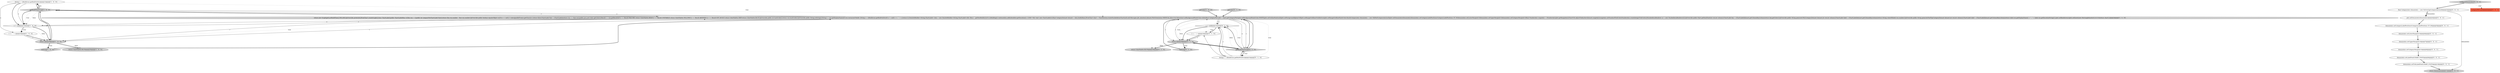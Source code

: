 digraph {
0 [style = filled, label = "String s = ((Build)run).getBuiltOnStr()@@@33@@@['1', '0', '0']", fillcolor = white, shape = ellipse image = "AAA0AAABBB1BBB"];
20 [style = filled, label = "domainAxis.setCategoryMargin(0.0)@@@8@@@['0', '0', '1']", fillcolor = white, shape = ellipse image = "AAA0AAABBB3BBB"];
2 [style = filled, label = "getBuildTimeGraph['1', '0', '0']", fillcolor = lightgray, shape = diamond image = "AAA0AAABBB1BBB"];
14 [style = filled, label = "return ColorPalette.BLUE@@@25@@@['0', '1', '0']", fillcolor = lightgray, shape = ellipse image = "AAA0AAABBB2BBB"];
5 [style = filled, label = "s != null@@@34@@@['1', '0', '0']", fillcolor = white, shape = diamond image = "AAA0AAABBB1BBB"];
6 [style = filled, label = "toString['1', '0', '0']", fillcolor = lightgray, shape = diamond image = "AAA0AAABBB1BBB"];
21 [style = filled, label = "plot.setDomainAxis(domainAxis)@@@4@@@['0', '0', '1']", fillcolor = white, shape = ellipse image = "AAA0AAABBB3BBB"];
26 [style = filled, label = "return domainAxis@@@11@@@['0', '0', '1']", fillcolor = lightgray, shape = ellipse image = "AAA0AAABBB3BBB"];
10 [style = filled, label = "String s = ((Build)run).getBuiltOnStr()@@@33@@@['0', '1', '0']", fillcolor = white, shape = ellipse image = "AAA0AAABBB2BBB"];
8 [style = filled, label = "return ColorPalette.BLUE@@@25@@@['1', '0', '0']", fillcolor = lightgray, shape = ellipse image = "AAA0AAABBB1BBB"];
12 [style = filled, label = "s != null@@@34@@@['0', '1', '0']", fillcolor = white, shape = diamond image = "AAA0AAABBB2BBB"];
25 [style = filled, label = "domainAxis.setUpperMargin(0.0)@@@7@@@['0', '0', '1']", fillcolor = white, shape = ellipse image = "AAA0AAABBB3BBB"];
7 [style = filled, label = "getColor['1', '0', '0']", fillcolor = lightgray, shape = diamond image = "AAA0AAABBB1BBB"];
27 [style = filled, label = "domainAxis.setLowerMargin(0.0)@@@6@@@['0', '0', '1']", fillcolor = white, shape = ellipse image = "AAA0AAABBB3BBB"];
3 [style = filled, label = "l += ' ' + s@@@34@@@['1', '0', '0']", fillcolor = white, shape = ellipse image = "AAA0AAABBB1BBB"];
24 [style = filled, label = "domainAxis.setTickLabelFont(CHART_FONT)@@@10@@@['0', '0', '1']", fillcolor = white, shape = ellipse image = "AAA0AAABBB3BBB"];
15 [style = filled, label = "getColor['0', '1', '0']", fillcolor = lightgray, shape = diamond image = "AAA0AAABBB2BBB"];
13 [style = filled, label = "l += ' ' + s@@@34@@@['0', '1', '0']", fillcolor = white, shape = ellipse image = "AAA0AAABBB2BBB"];
17 [style = filled, label = "final CategoryAxis domainAxis = new NoOverlapCategoryAxis(null)@@@3@@@['0', '0', '1']", fillcolor = white, shape = ellipse image = "AAA0AAABBB3BBB"];
23 [style = filled, label = "domainAxis.setLabelFont(CHART_FONT)@@@9@@@['0', '0', '1']", fillcolor = white, shape = ellipse image = "AAA0AAABBB3BBB"];
11 [style = filled, label = "return l@@@36@@@['0', '1', '0']", fillcolor = lightgray, shape = ellipse image = "AAA0AAABBB2BBB"];
22 [style = filled, label = "domainAxis.setCategoryLabelPositions(CategoryLabelPositions.UP_90)@@@5@@@['0', '0', '1']", fillcolor = white, shape = ellipse image = "AAA0AAABBB3BBB"];
9 [style = filled, label = "getBuildTimeGraph['0', '1', '0']", fillcolor = lightgray, shape = diamond image = "AAA0AAABBB2BBB"];
4 [style = filled, label = "return l@@@36@@@['1', '0', '0']", fillcolor = lightgray, shape = ellipse image = "AAA0AAABBB1BBB"];
18 [style = filled, label = "CategoryPlot plot@@@2@@@['0', '0', '1']", fillcolor = tomato, shape = box image = "AAA0AAABBB3BBB"];
16 [style = filled, label = "toString['0', '1', '0']", fillcolor = lightgray, shape = diamond image = "AAA0AAABBB2BBB"];
19 [style = filled, label = "configureDomainAxis['0', '0', '1']", fillcolor = lightgray, shape = diamond image = "AAA0AAABBB3BBB"];
1 [style = filled, label = "return new Graph(getLastBuildTime(),500,400){@Override protected JFreeChart createGraph(){class ChartLabel{public ChartLabel(Run r){this.run = r}public int compareTo(ChartLabel that){return this.run.number - that.run.number}@Override public boolean equals(Object o){if (o == null || !.isAssignableFrom(o.getClass())) {return false}ChartLabel that = (ChartLabel)oreturn run == that.run}public java.awt.Color getColor(){Result r = run.getResult()if (r == Result.FAILURE) return ColorPalette.REDif (r == Result.UNSTABLE) return ColorPalette.YELLOWif (r == Result.ABORTED || r == Result.NOT_BUILT) return ColorPalette.GREYreturn ColorPalette.BLUE}@Override public int hashCode(){return run.hashCode()}@Override public String toString(){String l = run.getDisplayName()if (run instanceof Build) {String s = ((Build)run).getBuiltOnStr()if (s != null) l += ' ' + s}return l}}DataSetBuilder<String,ChartLabel> data = new DataSetBuilder<String,ChartLabel>()for (Run r : getNewBuilds()){if (r.isBuilding()) continuedata.add(((double)r.getDuration()) / (1000 * 60),\"min\",new ChartLabel(r))}final CategoryDataset dataset = data.build()final JFreeChart chart = ChartFactory.createStackedAreaChart(null,null,Messages.Job_minutes(),dataset,PlotOrientation.VERTICAL,false,true,false)chart.setBackgroundPaint(Color.white)final CategoryPlot plot = chart.getCategoryPlot()plot.setBackgroundPaint(Color.WHITE)plot.setOutlinePaint(null)plot.setForegroundAlpha(0.8f)plot.setRangeGridlinesVisible(true)plot.setRangeGridlinePaint(Color.black)CategoryAxis domainAxis = new ShiftedCategoryAxis(null)plot.setDomainAxis(domainAxis)domainAxis.setCategoryLabelPositions(CategoryLabelPositions.UP_90)domainAxis.setLowerMargin(0.0)domainAxis.setUpperMargin(0.0)domainAxis.setCategoryMargin(0.0)final NumberAxis rangeAxis = (NumberAxis)plot.getRangeAxis()ChartUtil.adjustChebyshev(dataset,rangeAxis)rangeAxis.setStandardTickUnits(NumberAxis.createIntegerTickUnits())StackedAreaRenderer ar = new StackedAreaRenderer2(){@Override public Paint getItemPaint(int row,int column){ChartLabel key = (ChartLabel)dataset.getColumnKey(column)return key.getColor()}@Override public String generateURL(CategoryDataset dataset,int row,int column){ChartLabel label = (ChartLabel)dataset.getColumnKey(column)return String.valueOf(label.run.number)}@Override public String generateToolTip(CategoryDataset dataset,int row,int column){ChartLabel label = (ChartLabel)dataset.getColumnKey(column)return label.run.getDisplayName() + \" : \" + label.run.getDurationString()}}plot.setRenderer(ar)plot.setInsets(new RectangleInsets(0,0,0,5.0))return chart}}@@@3@@@['1', '1', '0']", fillcolor = lightgray, shape = ellipse image = "AAA0AAABBB1BBB"];
1->2 [style = solid, label="r"];
4->6 [style = bold, label=""];
20->23 [style = bold, label=""];
0->1 [style = dotted, label="true"];
10->13 [style = solid, label="s"];
10->1 [style = dotted, label="true"];
2->4 [style = bold, label=""];
3->4 [style = solid, label="l"];
1->9 [style = bold, label=""];
15->1 [style = bold, label=""];
9->11 [style = bold, label=""];
21->22 [style = bold, label=""];
27->25 [style = bold, label=""];
1->4 [style = solid, label="r"];
17->21 [style = bold, label=""];
23->24 [style = bold, label=""];
2->5 [style = bold, label=""];
5->3 [style = dotted, label="true"];
10->9 [style = bold, label=""];
25->20 [style = bold, label=""];
22->27 [style = bold, label=""];
17->26 [style = solid, label="domainAxis"];
2->5 [style = dotted, label="true"];
12->13 [style = dotted, label="true"];
1->9 [style = solid, label="o"];
11->9 [style = bold, label=""];
17->21 [style = solid, label="domainAxis"];
12->11 [style = dotted, label="false"];
4->8 [style = bold, label=""];
11->16 [style = bold, label=""];
4->1 [style = dotted, label="true"];
12->11 [style = bold, label=""];
5->4 [style = dotted, label="false"];
11->14 [style = bold, label=""];
5->4 [style = bold, label=""];
1->11 [style = solid, label="l"];
9->10 [style = dotted, label="true"];
4->2 [style = bold, label=""];
12->13 [style = bold, label=""];
10->12 [style = bold, label=""];
11->16 [style = dotted, label="true"];
10->12 [style = solid, label="s"];
13->11 [style = bold, label=""];
16->1 [style = bold, label=""];
11->1 [style = dotted, label="true"];
1->2 [style = solid, label="o"];
19->17 [style = bold, label=""];
2->1 [style = bold, label=""];
1->9 [style = solid, label="r"];
1->11 [style = solid, label="r"];
1->12 [style = solid, label="o"];
2->5 [style = dotted, label="false"];
1->5 [style = solid, label="o"];
1->12 [style = solid, label="r"];
2->0 [style = bold, label=""];
9->10 [style = bold, label=""];
4->8 [style = dotted, label="false"];
5->3 [style = bold, label=""];
2->0 [style = dotted, label="true"];
0->3 [style = solid, label="s"];
9->12 [style = dotted, label="true"];
0->2 [style = bold, label=""];
0->5 [style = bold, label=""];
7->1 [style = bold, label=""];
4->6 [style = dotted, label="true"];
9->12 [style = dotted, label="false"];
9->1 [style = bold, label=""];
6->1 [style = bold, label=""];
1->5 [style = solid, label="r"];
11->14 [style = dotted, label="false"];
1->2 [style = bold, label=""];
3->4 [style = bold, label=""];
0->5 [style = solid, label="s"];
1->4 [style = solid, label="l"];
24->26 [style = bold, label=""];
9->12 [style = bold, label=""];
13->11 [style = solid, label="l"];
19->18 [style = dotted, label="true"];
}
